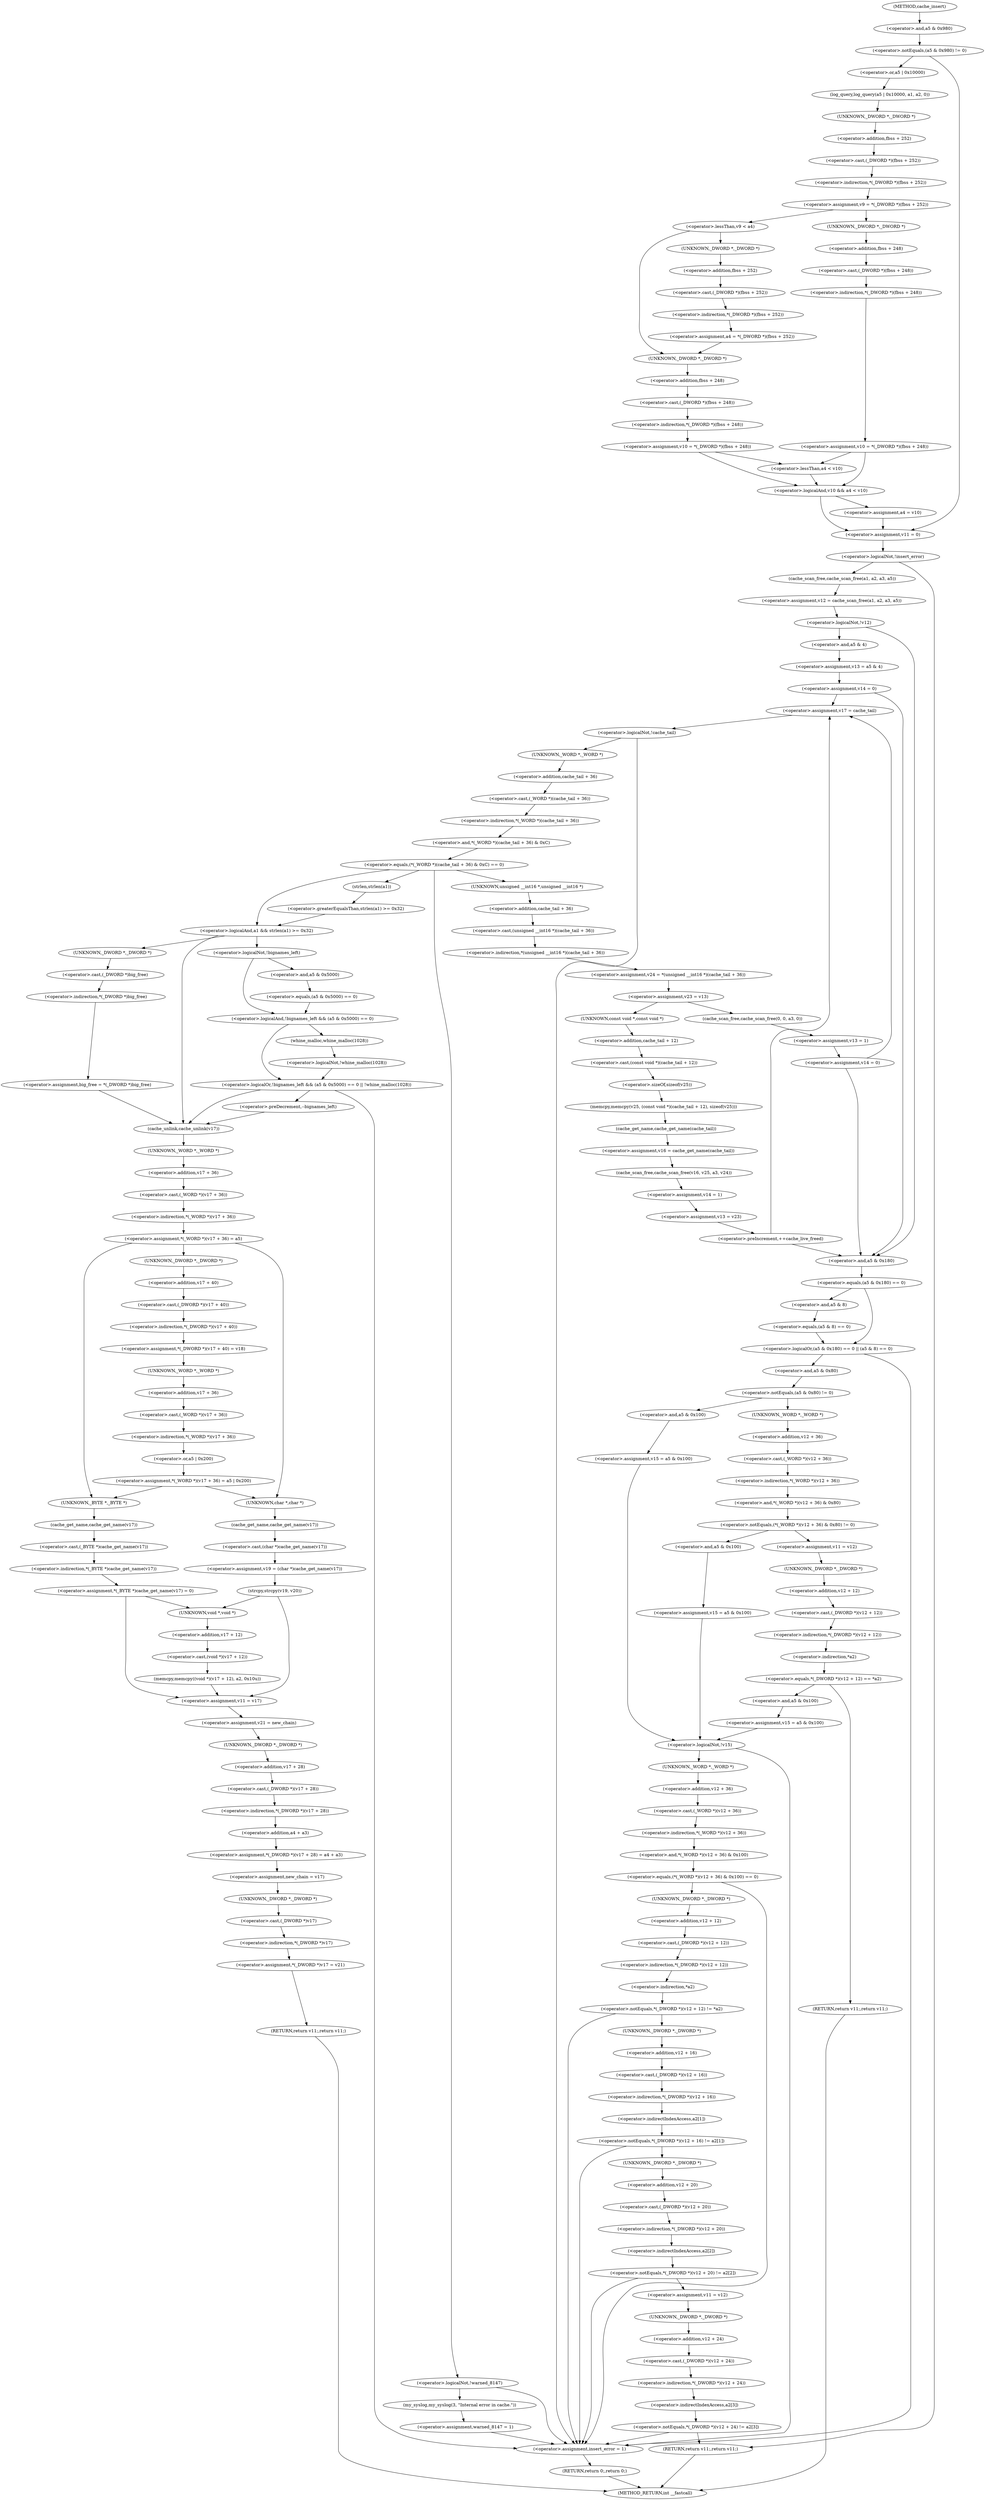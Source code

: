 digraph cache_insert {  
"1000141" [label = "(<operator>.notEquals,(a5 & 0x980) != 0)" ]
"1000142" [label = "(<operator>.and,a5 & 0x980)" ]
"1000147" [label = "(log_query,log_query(a5 | 0x10000, a1, a2, 0))" ]
"1000148" [label = "(<operator>.or,a5 | 0x10000)" ]
"1000154" [label = "(<operator>.assignment,v9 = *(_DWORD *)(fbss + 252))" ]
"1000156" [label = "(<operator>.indirection,*(_DWORD *)(fbss + 252))" ]
"1000157" [label = "(<operator>.cast,(_DWORD *)(fbss + 252))" ]
"1000158" [label = "(UNKNOWN,_DWORD *,_DWORD *)" ]
"1000159" [label = "(<operator>.addition,fbss + 252)" ]
"1000166" [label = "(<operator>.lessThan,v9 < a4)" ]
"1000169" [label = "(<operator>.assignment,a4 = *(_DWORD *)(fbss + 252))" ]
"1000171" [label = "(<operator>.indirection,*(_DWORD *)(fbss + 252))" ]
"1000172" [label = "(<operator>.cast,(_DWORD *)(fbss + 252))" ]
"1000173" [label = "(UNKNOWN,_DWORD *,_DWORD *)" ]
"1000174" [label = "(<operator>.addition,fbss + 252)" ]
"1000177" [label = "(<operator>.assignment,v10 = *(_DWORD *)(fbss + 248))" ]
"1000179" [label = "(<operator>.indirection,*(_DWORD *)(fbss + 248))" ]
"1000180" [label = "(<operator>.cast,(_DWORD *)(fbss + 248))" ]
"1000181" [label = "(UNKNOWN,_DWORD *,_DWORD *)" ]
"1000182" [label = "(<operator>.addition,fbss + 248)" ]
"1000187" [label = "(<operator>.assignment,v10 = *(_DWORD *)(fbss + 248))" ]
"1000189" [label = "(<operator>.indirection,*(_DWORD *)(fbss + 248))" ]
"1000190" [label = "(<operator>.cast,(_DWORD *)(fbss + 248))" ]
"1000191" [label = "(UNKNOWN,_DWORD *,_DWORD *)" ]
"1000192" [label = "(<operator>.addition,fbss + 248)" ]
"1000196" [label = "(<operator>.logicalAnd,v10 && a4 < v10)" ]
"1000198" [label = "(<operator>.lessThan,a4 < v10)" ]
"1000201" [label = "(<operator>.assignment,a4 = v10)" ]
"1000204" [label = "(<operator>.assignment,v11 = 0)" ]
"1000208" [label = "(<operator>.logicalNot,!insert_error)" ]
"1000211" [label = "(<operator>.assignment,v12 = cache_scan_free(a1, a2, a3, a5))" ]
"1000213" [label = "(cache_scan_free,cache_scan_free(a1, a2, a3, a5))" ]
"1000219" [label = "(<operator>.logicalNot,!v12)" ]
"1000222" [label = "(<operator>.assignment,v13 = a5 & 4)" ]
"1000224" [label = "(<operator>.and,a5 & 4)" ]
"1000227" [label = "(<operator>.assignment,v14 = 0)" ]
"1000233" [label = "(<operator>.assignment,v17 = cache_tail)" ]
"1000237" [label = "(<operator>.logicalNot,!cache_tail)" ]
"1000241" [label = "(<operator>.equals,(*(_WORD *)(cache_tail + 36) & 0xC) == 0)" ]
"1000242" [label = "(<operator>.and,*(_WORD *)(cache_tail + 36) & 0xC)" ]
"1000243" [label = "(<operator>.indirection,*(_WORD *)(cache_tail + 36))" ]
"1000244" [label = "(<operator>.cast,(_WORD *)(cache_tail + 36))" ]
"1000245" [label = "(UNKNOWN,_WORD *,_WORD *)" ]
"1000246" [label = "(<operator>.addition,cache_tail + 36)" ]
"1000253" [label = "(<operator>.logicalAnd,a1 && strlen(a1) >= 0x32)" ]
"1000255" [label = "(<operator>.greaterEqualsThan,strlen(a1) >= 0x32)" ]
"1000256" [label = "(strlen,strlen(a1))" ]
"1000263" [label = "(<operator>.assignment,big_free = *(_DWORD *)big_free)" ]
"1000265" [label = "(<operator>.indirection,*(_DWORD *)big_free)" ]
"1000266" [label = "(<operator>.cast,(_DWORD *)big_free)" ]
"1000267" [label = "(UNKNOWN,_DWORD *,_DWORD *)" ]
"1000272" [label = "(<operator>.logicalOr,!bignames_left && (a5 & 0x5000) == 0 || !whine_malloc(1028))" ]
"1000273" [label = "(<operator>.logicalAnd,!bignames_left && (a5 & 0x5000) == 0)" ]
"1000274" [label = "(<operator>.logicalNot,!bignames_left)" ]
"1000276" [label = "(<operator>.equals,(a5 & 0x5000) == 0)" ]
"1000277" [label = "(<operator>.and,a5 & 0x5000)" ]
"1000281" [label = "(<operator>.logicalNot,!whine_malloc(1028))" ]
"1000282" [label = "(whine_malloc,whine_malloc(1028))" ]
"1000287" [label = "(<operator>.preDecrement,--bignames_left)" ]
"1000289" [label = "(cache_unlink,cache_unlink(v17))" ]
"1000291" [label = "(<operator>.assignment,*(_WORD *)(v17 + 36) = a5)" ]
"1000292" [label = "(<operator>.indirection,*(_WORD *)(v17 + 36))" ]
"1000293" [label = "(<operator>.cast,(_WORD *)(v17 + 36))" ]
"1000294" [label = "(UNKNOWN,_WORD *,_WORD *)" ]
"1000295" [label = "(<operator>.addition,v17 + 36)" ]
"1000302" [label = "(<operator>.assignment,*(_DWORD *)(v17 + 40) = v18)" ]
"1000303" [label = "(<operator>.indirection,*(_DWORD *)(v17 + 40))" ]
"1000304" [label = "(<operator>.cast,(_DWORD *)(v17 + 40))" ]
"1000305" [label = "(UNKNOWN,_DWORD *,_DWORD *)" ]
"1000306" [label = "(<operator>.addition,v17 + 40)" ]
"1000310" [label = "(<operator>.assignment,*(_WORD *)(v17 + 36) = a5 | 0x200)" ]
"1000311" [label = "(<operator>.indirection,*(_WORD *)(v17 + 36))" ]
"1000312" [label = "(<operator>.cast,(_WORD *)(v17 + 36))" ]
"1000313" [label = "(UNKNOWN,_WORD *,_WORD *)" ]
"1000314" [label = "(<operator>.addition,v17 + 36)" ]
"1000317" [label = "(<operator>.or,a5 | 0x200)" ]
"1000323" [label = "(<operator>.assignment,v19 = (char *)cache_get_name(v17))" ]
"1000325" [label = "(<operator>.cast,(char *)cache_get_name(v17))" ]
"1000326" [label = "(UNKNOWN,char *,char *)" ]
"1000327" [label = "(cache_get_name,cache_get_name(v17))" ]
"1000329" [label = "(strcpy,strcpy(v19, v20))" ]
"1000334" [label = "(<operator>.assignment,*(_BYTE *)cache_get_name(v17) = 0)" ]
"1000335" [label = "(<operator>.indirection,*(_BYTE *)cache_get_name(v17))" ]
"1000336" [label = "(<operator>.cast,(_BYTE *)cache_get_name(v17))" ]
"1000337" [label = "(UNKNOWN,_BYTE *,_BYTE *)" ]
"1000338" [label = "(cache_get_name,cache_get_name(v17))" ]
"1000343" [label = "(memcpy,memcpy((void *)(v17 + 12), a2, 0x10u))" ]
"1000344" [label = "(<operator>.cast,(void *)(v17 + 12))" ]
"1000345" [label = "(UNKNOWN,void *,void *)" ]
"1000346" [label = "(<operator>.addition,v17 + 12)" ]
"1000351" [label = "(<operator>.assignment,v11 = v17)" ]
"1000354" [label = "(<operator>.assignment,v21 = new_chain)" ]
"1000357" [label = "(<operator>.assignment,*(_DWORD *)(v17 + 28) = a4 + a3)" ]
"1000358" [label = "(<operator>.indirection,*(_DWORD *)(v17 + 28))" ]
"1000359" [label = "(<operator>.cast,(_DWORD *)(v17 + 28))" ]
"1000360" [label = "(UNKNOWN,_DWORD *,_DWORD *)" ]
"1000361" [label = "(<operator>.addition,v17 + 28)" ]
"1000364" [label = "(<operator>.addition,a4 + a3)" ]
"1000367" [label = "(<operator>.assignment,new_chain = v17)" ]
"1000370" [label = "(<operator>.assignment,*(_DWORD *)v17 = v21)" ]
"1000371" [label = "(<operator>.indirection,*(_DWORD *)v17)" ]
"1000372" [label = "(<operator>.cast,(_DWORD *)v17)" ]
"1000373" [label = "(UNKNOWN,_DWORD *,_DWORD *)" ]
"1000376" [label = "(RETURN,return v11;,return v11;)" ]
"1000382" [label = "(<operator>.logicalNot,!warned_8147)" ]
"1000385" [label = "(my_syslog,my_syslog(3, \"Internal error in cache.\"))" ]
"1000388" [label = "(<operator>.assignment,warned_8147 = 1)" ]
"1000392" [label = "(<operator>.assignment,v24 = *(unsigned __int16 *)(cache_tail + 36))" ]
"1000394" [label = "(<operator>.indirection,*(unsigned __int16 *)(cache_tail + 36))" ]
"1000395" [label = "(<operator>.cast,(unsigned __int16 *)(cache_tail + 36))" ]
"1000396" [label = "(UNKNOWN,unsigned __int16 *,unsigned __int16 *)" ]
"1000397" [label = "(<operator>.addition,cache_tail + 36)" ]
"1000400" [label = "(<operator>.assignment,v23 = v13)" ]
"1000406" [label = "(memcpy,memcpy(v25, (const void *)(cache_tail + 12), sizeof(v25)))" ]
"1000408" [label = "(<operator>.cast,(const void *)(cache_tail + 12))" ]
"1000409" [label = "(UNKNOWN,const void *,const void *)" ]
"1000410" [label = "(<operator>.addition,cache_tail + 12)" ]
"1000413" [label = "(<operator>.sizeOf,sizeof(v25))" ]
"1000415" [label = "(<operator>.assignment,v16 = cache_get_name(cache_tail))" ]
"1000417" [label = "(cache_get_name,cache_get_name(cache_tail))" ]
"1000419" [label = "(cache_scan_free,cache_scan_free(v16, v25, a3, v24))" ]
"1000424" [label = "(<operator>.assignment,v14 = 1)" ]
"1000427" [label = "(<operator>.assignment,v13 = v23)" ]
"1000430" [label = "(<operator>.preIncrement,++cache_live_freed)" ]
"1000434" [label = "(cache_scan_free,cache_scan_free(0, 0, a3, 0))" ]
"1000439" [label = "(<operator>.assignment,v13 = 1)" ]
"1000442" [label = "(<operator>.assignment,v14 = 0)" ]
"1000446" [label = "(<operator>.logicalOr,(a5 & 0x180) == 0 || (a5 & 8) == 0)" ]
"1000447" [label = "(<operator>.equals,(a5 & 0x180) == 0)" ]
"1000448" [label = "(<operator>.and,a5 & 0x180)" ]
"1000452" [label = "(<operator>.equals,(a5 & 8) == 0)" ]
"1000453" [label = "(<operator>.and,a5 & 8)" ]
"1000459" [label = "(<operator>.assignment,insert_error = 1)" ]
"1000462" [label = "(RETURN,return 0;,return 0;)" ]
"1000465" [label = "(<operator>.notEquals,(a5 & 0x80) != 0)" ]
"1000466" [label = "(<operator>.and,a5 & 0x80)" ]
"1000472" [label = "(<operator>.notEquals,(*(_WORD *)(v12 + 36) & 0x80) != 0)" ]
"1000473" [label = "(<operator>.and,*(_WORD *)(v12 + 36) & 0x80)" ]
"1000474" [label = "(<operator>.indirection,*(_WORD *)(v12 + 36))" ]
"1000475" [label = "(<operator>.cast,(_WORD *)(v12 + 36))" ]
"1000476" [label = "(UNKNOWN,_WORD *,_WORD *)" ]
"1000477" [label = "(<operator>.addition,v12 + 36)" ]
"1000483" [label = "(<operator>.assignment,v11 = v12)" ]
"1000487" [label = "(<operator>.equals,*(_DWORD *)(v12 + 12) == *a2)" ]
"1000488" [label = "(<operator>.indirection,*(_DWORD *)(v12 + 12))" ]
"1000489" [label = "(<operator>.cast,(_DWORD *)(v12 + 12))" ]
"1000490" [label = "(UNKNOWN,_DWORD *,_DWORD *)" ]
"1000491" [label = "(<operator>.addition,v12 + 12)" ]
"1000494" [label = "(<operator>.indirection,*a2)" ]
"1000496" [label = "(RETURN,return v11;,return v11;)" ]
"1000498" [label = "(<operator>.assignment,v15 = a5 & 0x100)" ]
"1000500" [label = "(<operator>.and,a5 & 0x100)" ]
"1000505" [label = "(<operator>.assignment,v15 = a5 & 0x100)" ]
"1000507" [label = "(<operator>.and,a5 & 0x100)" ]
"1000512" [label = "(<operator>.assignment,v15 = a5 & 0x100)" ]
"1000514" [label = "(<operator>.and,a5 & 0x100)" ]
"1000518" [label = "(<operator>.logicalNot,!v15)" ]
"1000522" [label = "(<operator>.equals,(*(_WORD *)(v12 + 36) & 0x100) == 0)" ]
"1000523" [label = "(<operator>.and,*(_WORD *)(v12 + 36) & 0x100)" ]
"1000524" [label = "(<operator>.indirection,*(_WORD *)(v12 + 36))" ]
"1000525" [label = "(<operator>.cast,(_WORD *)(v12 + 36))" ]
"1000526" [label = "(UNKNOWN,_WORD *,_WORD *)" ]
"1000527" [label = "(<operator>.addition,v12 + 36)" ]
"1000534" [label = "(<operator>.notEquals,*(_DWORD *)(v12 + 12) != *a2)" ]
"1000535" [label = "(<operator>.indirection,*(_DWORD *)(v12 + 12))" ]
"1000536" [label = "(<operator>.cast,(_DWORD *)(v12 + 12))" ]
"1000537" [label = "(UNKNOWN,_DWORD *,_DWORD *)" ]
"1000538" [label = "(<operator>.addition,v12 + 12)" ]
"1000541" [label = "(<operator>.indirection,*a2)" ]
"1000545" [label = "(<operator>.notEquals,*(_DWORD *)(v12 + 16) != a2[1])" ]
"1000546" [label = "(<operator>.indirection,*(_DWORD *)(v12 + 16))" ]
"1000547" [label = "(<operator>.cast,(_DWORD *)(v12 + 16))" ]
"1000548" [label = "(UNKNOWN,_DWORD *,_DWORD *)" ]
"1000549" [label = "(<operator>.addition,v12 + 16)" ]
"1000552" [label = "(<operator>.indirectIndexAccess,a2[1])" ]
"1000557" [label = "(<operator>.notEquals,*(_DWORD *)(v12 + 20) != a2[2])" ]
"1000558" [label = "(<operator>.indirection,*(_DWORD *)(v12 + 20))" ]
"1000559" [label = "(<operator>.cast,(_DWORD *)(v12 + 20))" ]
"1000560" [label = "(UNKNOWN,_DWORD *,_DWORD *)" ]
"1000561" [label = "(<operator>.addition,v12 + 20)" ]
"1000564" [label = "(<operator>.indirectIndexAccess,a2[2])" ]
"1000568" [label = "(<operator>.assignment,v11 = v12)" ]
"1000572" [label = "(<operator>.notEquals,*(_DWORD *)(v12 + 24) != a2[3])" ]
"1000573" [label = "(<operator>.indirection,*(_DWORD *)(v12 + 24))" ]
"1000574" [label = "(<operator>.cast,(_DWORD *)(v12 + 24))" ]
"1000575" [label = "(UNKNOWN,_DWORD *,_DWORD *)" ]
"1000576" [label = "(<operator>.addition,v12 + 24)" ]
"1000579" [label = "(<operator>.indirectIndexAccess,a2[3])" ]
"1000583" [label = "(RETURN,return v11;,return v11;)" ]
"1000117" [label = "(METHOD,cache_insert)" ]
"1000585" [label = "(METHOD_RETURN,int __fastcall)" ]
  "1000141" -> "1000148" 
  "1000141" -> "1000204" 
  "1000142" -> "1000141" 
  "1000147" -> "1000158" 
  "1000148" -> "1000147" 
  "1000154" -> "1000166" 
  "1000154" -> "1000191" 
  "1000156" -> "1000154" 
  "1000157" -> "1000156" 
  "1000158" -> "1000159" 
  "1000159" -> "1000157" 
  "1000166" -> "1000173" 
  "1000166" -> "1000181" 
  "1000169" -> "1000181" 
  "1000171" -> "1000169" 
  "1000172" -> "1000171" 
  "1000173" -> "1000174" 
  "1000174" -> "1000172" 
  "1000177" -> "1000196" 
  "1000177" -> "1000198" 
  "1000179" -> "1000177" 
  "1000180" -> "1000179" 
  "1000181" -> "1000182" 
  "1000182" -> "1000180" 
  "1000187" -> "1000196" 
  "1000187" -> "1000198" 
  "1000189" -> "1000187" 
  "1000190" -> "1000189" 
  "1000191" -> "1000192" 
  "1000192" -> "1000190" 
  "1000196" -> "1000201" 
  "1000196" -> "1000204" 
  "1000198" -> "1000196" 
  "1000201" -> "1000204" 
  "1000204" -> "1000208" 
  "1000208" -> "1000213" 
  "1000208" -> "1000583" 
  "1000211" -> "1000219" 
  "1000213" -> "1000211" 
  "1000219" -> "1000224" 
  "1000219" -> "1000448" 
  "1000222" -> "1000227" 
  "1000224" -> "1000222" 
  "1000227" -> "1000233" 
  "1000227" -> "1000448" 
  "1000233" -> "1000237" 
  "1000237" -> "1000245" 
  "1000237" -> "1000459" 
  "1000241" -> "1000253" 
  "1000241" -> "1000256" 
  "1000241" -> "1000382" 
  "1000241" -> "1000396" 
  "1000242" -> "1000241" 
  "1000243" -> "1000242" 
  "1000244" -> "1000243" 
  "1000245" -> "1000246" 
  "1000246" -> "1000244" 
  "1000253" -> "1000267" 
  "1000253" -> "1000274" 
  "1000253" -> "1000289" 
  "1000255" -> "1000253" 
  "1000256" -> "1000255" 
  "1000263" -> "1000289" 
  "1000265" -> "1000263" 
  "1000266" -> "1000265" 
  "1000267" -> "1000266" 
  "1000272" -> "1000459" 
  "1000272" -> "1000287" 
  "1000272" -> "1000289" 
  "1000273" -> "1000272" 
  "1000273" -> "1000282" 
  "1000274" -> "1000273" 
  "1000274" -> "1000277" 
  "1000276" -> "1000273" 
  "1000277" -> "1000276" 
  "1000281" -> "1000272" 
  "1000282" -> "1000281" 
  "1000287" -> "1000289" 
  "1000289" -> "1000294" 
  "1000291" -> "1000305" 
  "1000291" -> "1000337" 
  "1000291" -> "1000326" 
  "1000292" -> "1000291" 
  "1000293" -> "1000292" 
  "1000294" -> "1000295" 
  "1000295" -> "1000293" 
  "1000302" -> "1000313" 
  "1000303" -> "1000302" 
  "1000304" -> "1000303" 
  "1000305" -> "1000306" 
  "1000306" -> "1000304" 
  "1000310" -> "1000337" 
  "1000310" -> "1000326" 
  "1000311" -> "1000317" 
  "1000312" -> "1000311" 
  "1000313" -> "1000314" 
  "1000314" -> "1000312" 
  "1000317" -> "1000310" 
  "1000323" -> "1000329" 
  "1000325" -> "1000323" 
  "1000326" -> "1000327" 
  "1000327" -> "1000325" 
  "1000329" -> "1000345" 
  "1000329" -> "1000351" 
  "1000334" -> "1000345" 
  "1000334" -> "1000351" 
  "1000335" -> "1000334" 
  "1000336" -> "1000335" 
  "1000337" -> "1000338" 
  "1000338" -> "1000336" 
  "1000343" -> "1000351" 
  "1000344" -> "1000343" 
  "1000345" -> "1000346" 
  "1000346" -> "1000344" 
  "1000351" -> "1000354" 
  "1000354" -> "1000360" 
  "1000357" -> "1000367" 
  "1000358" -> "1000364" 
  "1000359" -> "1000358" 
  "1000360" -> "1000361" 
  "1000361" -> "1000359" 
  "1000364" -> "1000357" 
  "1000367" -> "1000373" 
  "1000370" -> "1000376" 
  "1000371" -> "1000370" 
  "1000372" -> "1000371" 
  "1000373" -> "1000372" 
  "1000376" -> "1000585" 
  "1000382" -> "1000385" 
  "1000382" -> "1000459" 
  "1000385" -> "1000388" 
  "1000388" -> "1000459" 
  "1000392" -> "1000400" 
  "1000394" -> "1000392" 
  "1000395" -> "1000394" 
  "1000396" -> "1000397" 
  "1000397" -> "1000395" 
  "1000400" -> "1000409" 
  "1000400" -> "1000434" 
  "1000406" -> "1000417" 
  "1000408" -> "1000413" 
  "1000409" -> "1000410" 
  "1000410" -> "1000408" 
  "1000413" -> "1000406" 
  "1000415" -> "1000419" 
  "1000417" -> "1000415" 
  "1000419" -> "1000424" 
  "1000424" -> "1000427" 
  "1000427" -> "1000430" 
  "1000430" -> "1000233" 
  "1000430" -> "1000448" 
  "1000434" -> "1000439" 
  "1000439" -> "1000442" 
  "1000442" -> "1000233" 
  "1000442" -> "1000448" 
  "1000446" -> "1000459" 
  "1000446" -> "1000466" 
  "1000447" -> "1000446" 
  "1000447" -> "1000453" 
  "1000448" -> "1000447" 
  "1000452" -> "1000446" 
  "1000453" -> "1000452" 
  "1000459" -> "1000462" 
  "1000462" -> "1000585" 
  "1000465" -> "1000476" 
  "1000465" -> "1000514" 
  "1000466" -> "1000465" 
  "1000472" -> "1000483" 
  "1000472" -> "1000507" 
  "1000473" -> "1000472" 
  "1000474" -> "1000473" 
  "1000475" -> "1000474" 
  "1000476" -> "1000477" 
  "1000477" -> "1000475" 
  "1000483" -> "1000490" 
  "1000487" -> "1000496" 
  "1000487" -> "1000500" 
  "1000488" -> "1000494" 
  "1000489" -> "1000488" 
  "1000490" -> "1000491" 
  "1000491" -> "1000489" 
  "1000494" -> "1000487" 
  "1000496" -> "1000585" 
  "1000498" -> "1000518" 
  "1000500" -> "1000498" 
  "1000505" -> "1000518" 
  "1000507" -> "1000505" 
  "1000512" -> "1000518" 
  "1000514" -> "1000512" 
  "1000518" -> "1000526" 
  "1000518" -> "1000459" 
  "1000522" -> "1000537" 
  "1000522" -> "1000459" 
  "1000523" -> "1000522" 
  "1000524" -> "1000523" 
  "1000525" -> "1000524" 
  "1000526" -> "1000527" 
  "1000527" -> "1000525" 
  "1000534" -> "1000548" 
  "1000534" -> "1000459" 
  "1000535" -> "1000541" 
  "1000536" -> "1000535" 
  "1000537" -> "1000538" 
  "1000538" -> "1000536" 
  "1000541" -> "1000534" 
  "1000545" -> "1000560" 
  "1000545" -> "1000459" 
  "1000546" -> "1000552" 
  "1000547" -> "1000546" 
  "1000548" -> "1000549" 
  "1000549" -> "1000547" 
  "1000552" -> "1000545" 
  "1000557" -> "1000459" 
  "1000557" -> "1000568" 
  "1000558" -> "1000564" 
  "1000559" -> "1000558" 
  "1000560" -> "1000561" 
  "1000561" -> "1000559" 
  "1000564" -> "1000557" 
  "1000568" -> "1000575" 
  "1000572" -> "1000459" 
  "1000572" -> "1000583" 
  "1000573" -> "1000579" 
  "1000574" -> "1000573" 
  "1000575" -> "1000576" 
  "1000576" -> "1000574" 
  "1000579" -> "1000572" 
  "1000583" -> "1000585" 
  "1000117" -> "1000142" 
}
